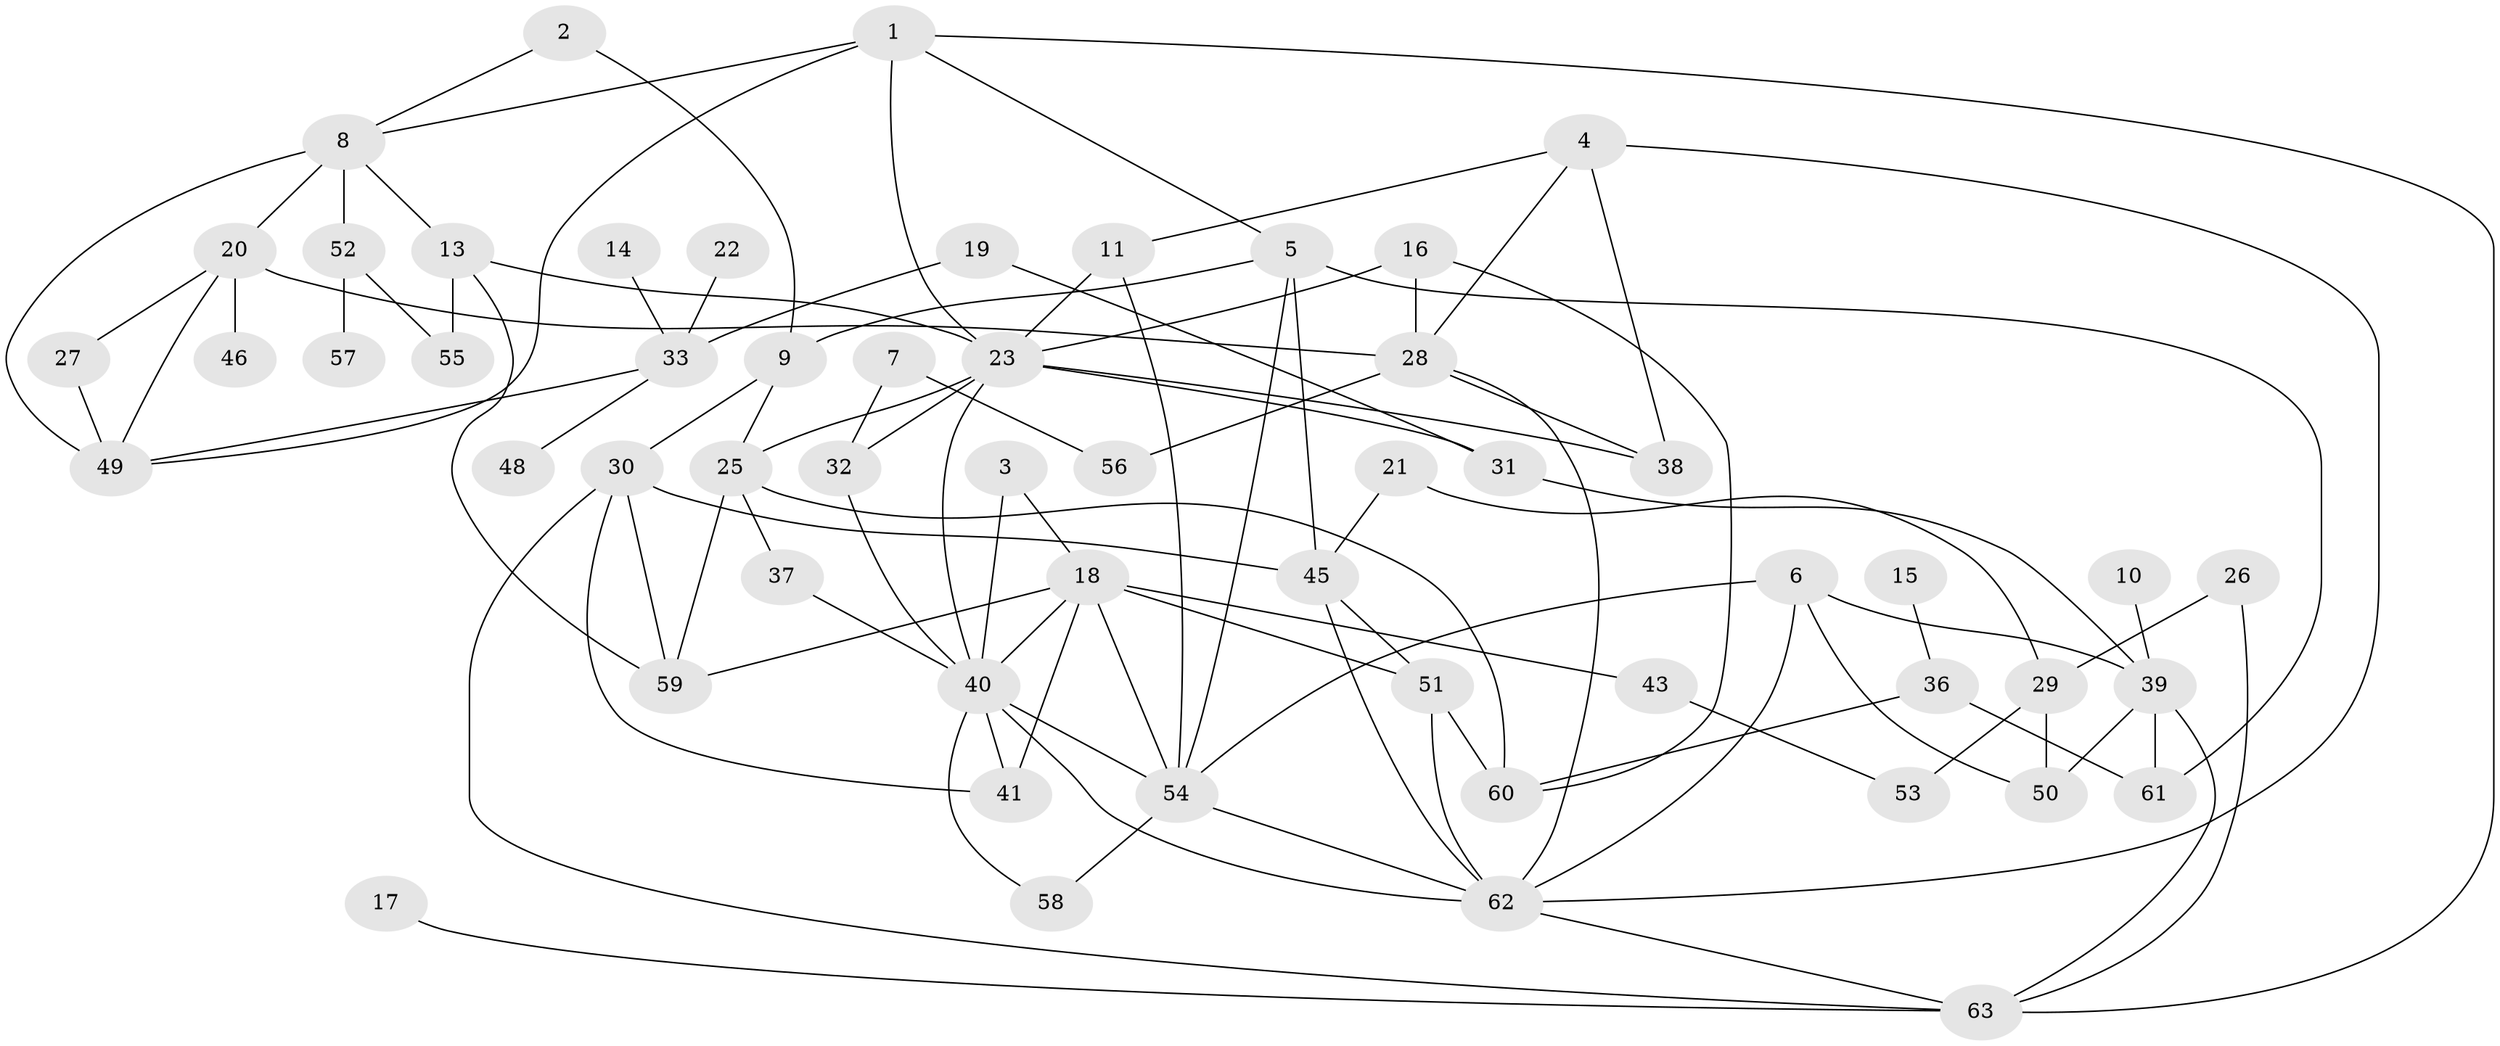 // original degree distribution, {2: 0.296, 4: 0.128, 5: 0.112, 1: 0.176, 3: 0.176, 6: 0.024, 7: 0.024, 0: 0.056, 9: 0.008}
// Generated by graph-tools (version 1.1) at 2025/00/03/09/25 03:00:49]
// undirected, 56 vertices, 100 edges
graph export_dot {
graph [start="1"]
  node [color=gray90,style=filled];
  1;
  2;
  3;
  4;
  5;
  6;
  7;
  8;
  9;
  10;
  11;
  13;
  14;
  15;
  16;
  17;
  18;
  19;
  20;
  21;
  22;
  23;
  25;
  26;
  27;
  28;
  29;
  30;
  31;
  32;
  33;
  36;
  37;
  38;
  39;
  40;
  41;
  43;
  45;
  46;
  48;
  49;
  50;
  51;
  52;
  53;
  54;
  55;
  56;
  57;
  58;
  59;
  60;
  61;
  62;
  63;
  1 -- 5 [weight=1.0];
  1 -- 8 [weight=1.0];
  1 -- 23 [weight=1.0];
  1 -- 49 [weight=1.0];
  1 -- 63 [weight=1.0];
  2 -- 8 [weight=1.0];
  2 -- 9 [weight=1.0];
  3 -- 18 [weight=1.0];
  3 -- 40 [weight=1.0];
  4 -- 11 [weight=1.0];
  4 -- 28 [weight=1.0];
  4 -- 38 [weight=1.0];
  4 -- 62 [weight=1.0];
  5 -- 9 [weight=1.0];
  5 -- 45 [weight=1.0];
  5 -- 54 [weight=1.0];
  5 -- 61 [weight=2.0];
  6 -- 39 [weight=1.0];
  6 -- 50 [weight=1.0];
  6 -- 54 [weight=1.0];
  6 -- 62 [weight=1.0];
  7 -- 32 [weight=1.0];
  7 -- 56 [weight=1.0];
  8 -- 13 [weight=1.0];
  8 -- 20 [weight=1.0];
  8 -- 49 [weight=2.0];
  8 -- 52 [weight=1.0];
  9 -- 25 [weight=1.0];
  9 -- 30 [weight=1.0];
  10 -- 39 [weight=2.0];
  11 -- 23 [weight=2.0];
  11 -- 54 [weight=1.0];
  13 -- 23 [weight=2.0];
  13 -- 55 [weight=1.0];
  13 -- 59 [weight=1.0];
  14 -- 33 [weight=1.0];
  15 -- 36 [weight=1.0];
  16 -- 23 [weight=1.0];
  16 -- 28 [weight=1.0];
  16 -- 60 [weight=1.0];
  17 -- 63 [weight=1.0];
  18 -- 40 [weight=1.0];
  18 -- 41 [weight=1.0];
  18 -- 43 [weight=1.0];
  18 -- 51 [weight=1.0];
  18 -- 54 [weight=2.0];
  18 -- 59 [weight=1.0];
  19 -- 31 [weight=1.0];
  19 -- 33 [weight=2.0];
  20 -- 27 [weight=1.0];
  20 -- 28 [weight=1.0];
  20 -- 46 [weight=1.0];
  20 -- 49 [weight=1.0];
  21 -- 29 [weight=1.0];
  21 -- 45 [weight=1.0];
  22 -- 33 [weight=1.0];
  23 -- 25 [weight=1.0];
  23 -- 31 [weight=1.0];
  23 -- 32 [weight=1.0];
  23 -- 38 [weight=1.0];
  23 -- 40 [weight=1.0];
  25 -- 37 [weight=1.0];
  25 -- 59 [weight=1.0];
  25 -- 60 [weight=2.0];
  26 -- 29 [weight=1.0];
  26 -- 63 [weight=1.0];
  27 -- 49 [weight=1.0];
  28 -- 38 [weight=1.0];
  28 -- 56 [weight=2.0];
  28 -- 62 [weight=1.0];
  29 -- 50 [weight=1.0];
  29 -- 53 [weight=1.0];
  30 -- 41 [weight=1.0];
  30 -- 45 [weight=1.0];
  30 -- 59 [weight=1.0];
  30 -- 63 [weight=1.0];
  31 -- 39 [weight=1.0];
  32 -- 40 [weight=1.0];
  33 -- 48 [weight=1.0];
  33 -- 49 [weight=1.0];
  36 -- 60 [weight=1.0];
  36 -- 61 [weight=2.0];
  37 -- 40 [weight=1.0];
  39 -- 50 [weight=1.0];
  39 -- 61 [weight=1.0];
  39 -- 63 [weight=1.0];
  40 -- 41 [weight=1.0];
  40 -- 54 [weight=1.0];
  40 -- 58 [weight=1.0];
  40 -- 62 [weight=1.0];
  43 -- 53 [weight=1.0];
  45 -- 51 [weight=1.0];
  45 -- 62 [weight=1.0];
  51 -- 60 [weight=1.0];
  51 -- 62 [weight=1.0];
  52 -- 55 [weight=1.0];
  52 -- 57 [weight=1.0];
  54 -- 58 [weight=1.0];
  54 -- 62 [weight=1.0];
  62 -- 63 [weight=1.0];
}

